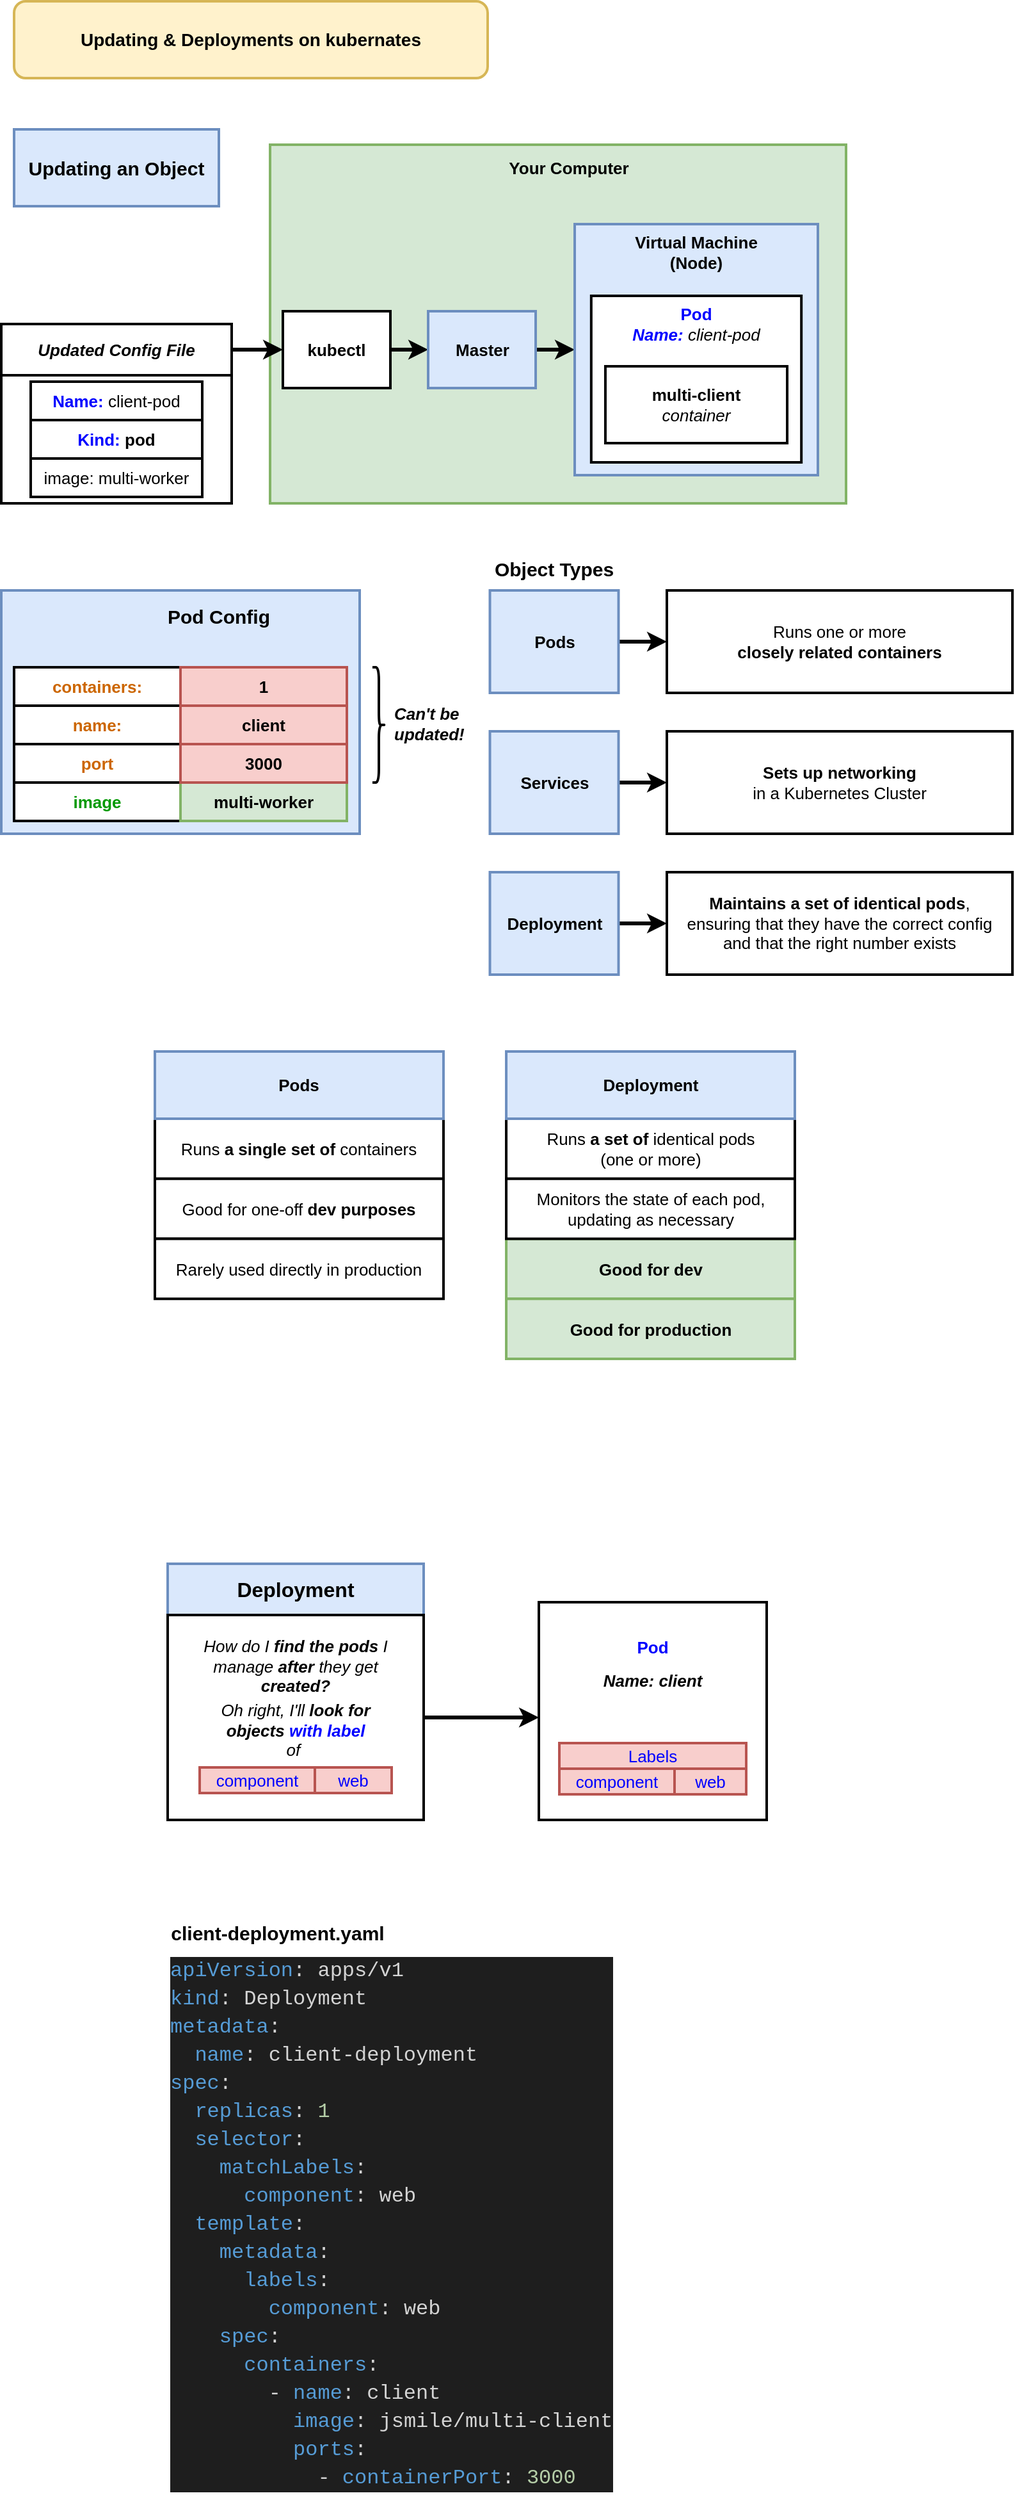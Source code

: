 <mxfile version="12.7.0" type="device"><diagram id="s4iulmh0RpMbSmTk0R0o" name="Page-1"><mxGraphModel dx="819" dy="-369" grid="1" gridSize="10" guides="1" tooltips="1" connect="1" arrows="1" fold="1" page="1" pageScale="1" pageWidth="827" pageHeight="1169" math="0" shadow="0"><root><mxCell id="0"/><mxCell id="1" parent="0"/><mxCell id="NEUlbo3qenS7WWTVkk4A-1" value="&lt;font style=&quot;font-size: 14px&quot;&gt;&lt;b&gt;Updating &amp;amp; Deployments on kubernates&lt;/b&gt;&lt;/font&gt;" style="rounded=1;whiteSpace=wrap;html=1;strokeWidth=2;fillColor=#fff2cc;strokeColor=#d6b656;" vertex="1" parent="1"><mxGeometry x="40" y="1180" width="370" height="60" as="geometry"/></mxCell><mxCell id="NEUlbo3qenS7WWTVkk4A-2" value="" style="rounded=0;whiteSpace=wrap;html=1;strokeWidth=2;fontSize=13;align=left;fillColor=#d5e8d4;strokeColor=#82b366;" vertex="1" parent="1"><mxGeometry x="240" y="1292" width="450" height="280" as="geometry"/></mxCell><mxCell id="NEUlbo3qenS7WWTVkk4A-3" value="Your Computer" style="text;html=1;strokeColor=none;fillColor=none;align=center;verticalAlign=middle;whiteSpace=wrap;rounded=0;fontSize=13;fontStyle=1" vertex="1" parent="1"><mxGeometry x="410" y="1300" width="126.5" height="20" as="geometry"/></mxCell><mxCell id="NEUlbo3qenS7WWTVkk4A-5" style="edgeStyle=orthogonalEdgeStyle;rounded=0;html=1;exitX=1;exitY=0.5;entryX=0;entryY=0.5;jettySize=auto;orthogonalLoop=1;strokeWidth=3;fontSize=13;" edge="1" parent="1" source="NEUlbo3qenS7WWTVkk4A-6" target="NEUlbo3qenS7WWTVkk4A-8"><mxGeometry relative="1" as="geometry"/></mxCell><mxCell id="NEUlbo3qenS7WWTVkk4A-6" value="kubectl" style="rounded=0;whiteSpace=wrap;html=1;strokeWidth=2;fontSize=13;align=center;fontStyle=1" vertex="1" parent="1"><mxGeometry x="250" y="1422" width="84" height="60" as="geometry"/></mxCell><mxCell id="NEUlbo3qenS7WWTVkk4A-44" style="edgeStyle=orthogonalEdgeStyle;rounded=0;orthogonalLoop=1;jettySize=auto;html=1;entryX=0;entryY=0.5;entryDx=0;entryDy=0;fontSize=13;strokeWidth=3;" edge="1" parent="1" source="NEUlbo3qenS7WWTVkk4A-8" target="NEUlbo3qenS7WWTVkk4A-4"><mxGeometry relative="1" as="geometry"/></mxCell><mxCell id="NEUlbo3qenS7WWTVkk4A-8" value="Master" style="rounded=0;whiteSpace=wrap;html=1;strokeWidth=2;fontSize=13;align=center;fillColor=#dae8fc;strokeColor=#6c8ebf;fontStyle=1" vertex="1" parent="1"><mxGeometry x="363.5" y="1422" width="84" height="60" as="geometry"/></mxCell><mxCell id="NEUlbo3qenS7WWTVkk4A-9" style="edgeStyle=orthogonalEdgeStyle;rounded=0;html=1;exitX=1;exitY=0.5;jettySize=auto;orthogonalLoop=1;strokeWidth=3;fontSize=13;" edge="1" parent="1" source="NEUlbo3qenS7WWTVkk4A-10" target="NEUlbo3qenS7WWTVkk4A-6"><mxGeometry relative="1" as="geometry"/></mxCell><mxCell id="NEUlbo3qenS7WWTVkk4A-10" value="&lt;b&gt;Updated Config File&lt;/b&gt;" style="rounded=0;whiteSpace=wrap;html=1;strokeWidth=2;fontSize=13;align=center;fontStyle=2" vertex="1" parent="1"><mxGeometry x="30" y="1432" width="180" height="40" as="geometry"/></mxCell><mxCell id="NEUlbo3qenS7WWTVkk4A-13" value="" style="rounded=0;whiteSpace=wrap;html=1;strokeWidth=2;fontSize=13;align=center;fontStyle=2" vertex="1" parent="1"><mxGeometry x="30" y="1472" width="180" height="100" as="geometry"/></mxCell><mxCell id="NEUlbo3qenS7WWTVkk4A-14" value="&lt;b&gt;&lt;font color=&quot;#0000ff&quot;&gt;Name:&lt;/font&gt;&lt;/b&gt; client-pod" style="rounded=0;whiteSpace=wrap;html=1;strokeWidth=2;fontSize=13;align=center;" vertex="1" parent="1"><mxGeometry x="53" y="1477" width="134" height="30" as="geometry"/></mxCell><mxCell id="NEUlbo3qenS7WWTVkk4A-15" value="&lt;b&gt;&lt;font color=&quot;#0000ff&quot;&gt;Kind:&lt;/font&gt;&lt;/b&gt; &lt;b&gt;pod&lt;/b&gt;" style="rounded=0;whiteSpace=wrap;html=1;strokeWidth=2;fontSize=13;align=center;" vertex="1" parent="1"><mxGeometry x="53" y="1507" width="134" height="30" as="geometry"/></mxCell><mxCell id="NEUlbo3qenS7WWTVkk4A-16" value="image: multi-worker" style="rounded=0;whiteSpace=wrap;html=1;strokeWidth=2;fontSize=13;align=center;" vertex="1" parent="1"><mxGeometry x="53" y="1537" width="134" height="30" as="geometry"/></mxCell><mxCell id="NEUlbo3qenS7WWTVkk4A-41" value="&lt;span&gt;&lt;font style=&quot;font-size: 15px&quot;&gt;Updating an Object&lt;/font&gt;&lt;/span&gt;" style="rounded=0;whiteSpace=wrap;html=1;strokeWidth=2;fontSize=13;align=center;fillColor=#dae8fc;strokeColor=#6c8ebf;fontStyle=1" vertex="1" parent="1"><mxGeometry x="40" y="1280" width="160" height="60" as="geometry"/></mxCell><mxCell id="NEUlbo3qenS7WWTVkk4A-45" value="" style="group;fontStyle=1" vertex="1" connectable="0" parent="1"><mxGeometry x="478" y="1354" width="190" height="196" as="geometry"/></mxCell><mxCell id="NEUlbo3qenS7WWTVkk4A-4" value="&lt;b&gt;Virtual Machine&lt;br style=&quot;font-size: 13px&quot;&gt;(Node)&lt;br style=&quot;font-size: 13px&quot;&gt;&lt;br style=&quot;font-size: 13px&quot;&gt;&lt;br style=&quot;font-size: 13px&quot;&gt;&lt;br style=&quot;font-size: 13px&quot;&gt;&lt;br style=&quot;font-size: 13px&quot;&gt;&lt;br style=&quot;font-size: 13px&quot;&gt;&lt;br style=&quot;font-size: 13px&quot;&gt;&lt;br style=&quot;font-size: 13px&quot;&gt;&lt;br style=&quot;font-size: 13px&quot;&gt;&lt;br style=&quot;font-size: 13px&quot;&gt;&lt;br style=&quot;font-size: 13px&quot;&gt;&lt;/b&gt;&lt;br style=&quot;font-size: 13px&quot;&gt;&lt;div style=&quot;text-align: center ; font-size: 13px&quot;&gt;&lt;/div&gt;" style="rounded=0;whiteSpace=wrap;html=1;strokeWidth=2;fontSize=13;align=center;fillColor=#dae8fc;strokeColor=#6c8ebf;verticalAlign=top;" vertex="1" parent="NEUlbo3qenS7WWTVkk4A-45"><mxGeometry width="190" height="196" as="geometry"/></mxCell><mxCell id="NEUlbo3qenS7WWTVkk4A-11" value="&lt;b&gt;&lt;font color=&quot;#0000ff&quot;&gt;Pod&lt;/font&gt;&lt;/b&gt;&lt;br style=&quot;font-size: 13px&quot;&gt;&lt;i style=&quot;font-size: 13px&quot;&gt;&lt;b&gt;&lt;font color=&quot;#0000ff&quot;&gt;Name:&lt;/font&gt;&lt;/b&gt; client-pod&lt;/i&gt;&lt;br style=&quot;font-size: 13px&quot;&gt;&lt;br style=&quot;font-size: 13px&quot;&gt;&lt;br style=&quot;font-size: 13px&quot;&gt;&lt;br style=&quot;font-size: 13px&quot;&gt;" style="rounded=0;whiteSpace=wrap;html=1;strokeWidth=2;fontSize=13;align=center;verticalAlign=top;" vertex="1" parent="NEUlbo3qenS7WWTVkk4A-45"><mxGeometry x="12.913" y="56" width="164.175" height="130" as="geometry"/></mxCell><mxCell id="NEUlbo3qenS7WWTVkk4A-12" value="&lt;b style=&quot;font-size: 13px;&quot;&gt;multi-client&lt;/b&gt;&lt;br style=&quot;font-size: 13px;&quot;&gt;&lt;i style=&quot;font-size: 13px;&quot;&gt;container&lt;/i&gt;&lt;br style=&quot;font-size: 13px;&quot;&gt;" style="rounded=0;whiteSpace=wrap;html=1;strokeWidth=2;fontSize=13;align=center;" vertex="1" parent="NEUlbo3qenS7WWTVkk4A-45"><mxGeometry x="23.981" y="111" width="142.039" height="60" as="geometry"/></mxCell><mxCell id="NEUlbo3qenS7WWTVkk4A-72" style="edgeStyle=orthogonalEdgeStyle;rounded=0;html=1;exitX=1;exitY=0.5;jettySize=auto;orthogonalLoop=1;strokeWidth=3;fontSize=16;" edge="1" parent="1" source="NEUlbo3qenS7WWTVkk4A-79" target="NEUlbo3qenS7WWTVkk4A-74"><mxGeometry relative="1" as="geometry"/></mxCell><mxCell id="NEUlbo3qenS7WWTVkk4A-73" style="edgeStyle=orthogonalEdgeStyle;rounded=0;html=1;exitX=1;exitY=0.5;jettySize=auto;orthogonalLoop=1;strokeWidth=3;fontSize=16;" edge="1" parent="1" source="NEUlbo3qenS7WWTVkk4A-81" target="NEUlbo3qenS7WWTVkk4A-75"><mxGeometry relative="1" as="geometry"/></mxCell><mxCell id="NEUlbo3qenS7WWTVkk4A-74" value="Runs one or more &lt;br&gt;&lt;b&gt;closely related containers&lt;/b&gt;" style="rounded=0;whiteSpace=wrap;html=1;strokeWidth=2;fontSize=13;align=center;" vertex="1" parent="1"><mxGeometry x="550" y="1640" width="270" height="80" as="geometry"/></mxCell><mxCell id="NEUlbo3qenS7WWTVkk4A-75" value="&lt;b&gt;Sets up networking&lt;/b&gt; &lt;br&gt;in a Kubernetes Cluster" style="rounded=0;whiteSpace=wrap;html=1;strokeWidth=2;fontSize=13;align=center;" vertex="1" parent="1"><mxGeometry x="550" y="1750" width="270" height="80" as="geometry"/></mxCell><mxCell id="NEUlbo3qenS7WWTVkk4A-76" style="edgeStyle=orthogonalEdgeStyle;rounded=0;html=1;exitX=1;exitY=0.5;jettySize=auto;orthogonalLoop=1;strokeWidth=3;fontSize=16;" edge="1" parent="1" source="NEUlbo3qenS7WWTVkk4A-82" target="NEUlbo3qenS7WWTVkk4A-77"><mxGeometry relative="1" as="geometry"/></mxCell><mxCell id="NEUlbo3qenS7WWTVkk4A-77" value="&lt;b&gt;Maintains a set of identical pods&lt;/b&gt;, &lt;br&gt;ensuring that they have the correct config &lt;br&gt;and that the right number exists" style="rounded=0;whiteSpace=wrap;html=1;strokeWidth=2;fontSize=13;align=center;" vertex="1" parent="1"><mxGeometry x="550" y="1860" width="270" height="80" as="geometry"/></mxCell><mxCell id="NEUlbo3qenS7WWTVkk4A-78" value="" style="group" vertex="1" connectable="0" parent="1"><mxGeometry x="410" y="1590" width="104" height="350" as="geometry"/></mxCell><mxCell id="NEUlbo3qenS7WWTVkk4A-79" value="Pods" style="rounded=0;whiteSpace=wrap;html=1;strokeWidth=2;fontSize=13;align=center;fillColor=#dae8fc;strokeColor=#6c8ebf;fontStyle=1" vertex="1" parent="NEUlbo3qenS7WWTVkk4A-78"><mxGeometry x="1.748" y="50" width="100.504" height="80" as="geometry"/></mxCell><mxCell id="NEUlbo3qenS7WWTVkk4A-80" value="Object Types" style="text;html=1;strokeColor=none;fillColor=none;align=center;verticalAlign=middle;whiteSpace=wrap;rounded=0;fontSize=15;fontStyle=1" vertex="1" parent="NEUlbo3qenS7WWTVkk4A-78"><mxGeometry y="13" width="104" height="40" as="geometry"/></mxCell><mxCell id="NEUlbo3qenS7WWTVkk4A-81" value="Services" style="rounded=0;whiteSpace=wrap;html=1;strokeWidth=2;fontSize=13;align=center;fillColor=#dae8fc;strokeColor=#6c8ebf;fontStyle=1" vertex="1" parent="NEUlbo3qenS7WWTVkk4A-78"><mxGeometry x="1.748" y="160" width="100.504" height="80" as="geometry"/></mxCell><mxCell id="NEUlbo3qenS7WWTVkk4A-82" value="Deployment" style="rounded=0;whiteSpace=wrap;html=1;strokeWidth=2;fontSize=13;align=center;fillColor=#dae8fc;strokeColor=#6c8ebf;fontStyle=1" vertex="1" parent="NEUlbo3qenS7WWTVkk4A-78"><mxGeometry x="1.748" y="270" width="100.504" height="80" as="geometry"/></mxCell><mxCell id="NEUlbo3qenS7WWTVkk4A-60" value="" style="rounded=0;whiteSpace=wrap;html=1;strokeWidth=2;fontSize=21;align=center;fillColor=#dae8fc;strokeColor=#6c8ebf;verticalAlign=top;" vertex="1" parent="1"><mxGeometry x="30" y="1640" width="280" height="190" as="geometry"/></mxCell><mxCell id="NEUlbo3qenS7WWTVkk4A-69" value="Pod Config" style="text;html=1;strokeColor=none;fillColor=none;align=center;verticalAlign=middle;whiteSpace=wrap;rounded=0;fontSize=15;fontStyle=1" vertex="1" parent="1"><mxGeometry x="130.0" y="1650" width="140" height="20" as="geometry"/></mxCell><mxCell id="NEUlbo3qenS7WWTVkk4A-70" value="" style="shape=curlyBracket;whiteSpace=wrap;html=1;rounded=1;strokeWidth=2;fontSize=13;align=center;rotation=-180;fontStyle=1" vertex="1" parent="1"><mxGeometry x="320" y="1700" width="10" height="90" as="geometry"/></mxCell><mxCell id="NEUlbo3qenS7WWTVkk4A-71" value="Can't be updated!" style="text;html=1;strokeColor=none;fillColor=none;align=left;verticalAlign=middle;whiteSpace=wrap;rounded=0;fontSize=13;fontStyle=3" vertex="1" parent="1"><mxGeometry x="335" y="1735" width="75" height="18" as="geometry"/></mxCell><mxCell id="NEUlbo3qenS7WWTVkk4A-61" value="&lt;font color=&quot;#009900&quot;&gt;image&lt;/font&gt;" style="rounded=0;whiteSpace=wrap;html=1;strokeWidth=2;fontSize=13;align=center;fontStyle=1" vertex="1" parent="1"><mxGeometry x="40" y="1790" width="130" height="30" as="geometry"/></mxCell><mxCell id="NEUlbo3qenS7WWTVkk4A-62" value="multi-worker" style="rounded=0;whiteSpace=wrap;html=1;strokeWidth=2;fontSize=13;align=center;fillColor=#d5e8d4;strokeColor=#82b366;fontStyle=1" vertex="1" parent="1"><mxGeometry x="170" y="1790" width="130" height="30" as="geometry"/></mxCell><mxCell id="NEUlbo3qenS7WWTVkk4A-63" value="&lt;font color=&quot;#cc6600&quot;&gt;port&lt;/font&gt;" style="rounded=0;whiteSpace=wrap;html=1;strokeWidth=2;fontSize=13;align=center;fontStyle=1" vertex="1" parent="1"><mxGeometry x="40" y="1760" width="130" height="30" as="geometry"/></mxCell><mxCell id="NEUlbo3qenS7WWTVkk4A-64" value="3000" style="rounded=0;whiteSpace=wrap;html=1;strokeWidth=2;fontSize=13;align=center;fillColor=#f8cecc;strokeColor=#b85450;fontStyle=1" vertex="1" parent="1"><mxGeometry x="170" y="1760" width="130" height="30" as="geometry"/></mxCell><mxCell id="NEUlbo3qenS7WWTVkk4A-65" value="&lt;font color=&quot;#cc6600&quot;&gt;containers:&lt;/font&gt;" style="rounded=0;whiteSpace=wrap;html=1;strokeWidth=2;fontSize=13;align=center;fontStyle=1" vertex="1" parent="1"><mxGeometry x="40" y="1700" width="130" height="30" as="geometry"/></mxCell><mxCell id="NEUlbo3qenS7WWTVkk4A-66" value="1" style="rounded=0;whiteSpace=wrap;html=1;strokeWidth=2;fontSize=13;align=center;fillColor=#f8cecc;strokeColor=#b85450;fontStyle=1" vertex="1" parent="1"><mxGeometry x="170" y="1700" width="130" height="30" as="geometry"/></mxCell><mxCell id="NEUlbo3qenS7WWTVkk4A-67" value="&lt;font color=&quot;#cc6600&quot;&gt;name:&lt;/font&gt;" style="rounded=0;whiteSpace=wrap;html=1;strokeWidth=2;fontSize=13;align=center;fontStyle=1" vertex="1" parent="1"><mxGeometry x="40" y="1730" width="130" height="30" as="geometry"/></mxCell><mxCell id="NEUlbo3qenS7WWTVkk4A-68" value="client" style="rounded=0;whiteSpace=wrap;html=1;strokeWidth=2;fontSize=13;align=center;fillColor=#f8cecc;strokeColor=#b85450;fontStyle=1" vertex="1" parent="1"><mxGeometry x="170" y="1730" width="130" height="30" as="geometry"/></mxCell><mxCell id="NEUlbo3qenS7WWTVkk4A-85" value="" style="group" vertex="1" connectable="0" parent="1"><mxGeometry x="150" y="2000" width="500" height="240" as="geometry"/></mxCell><mxCell id="NEUlbo3qenS7WWTVkk4A-86" value="Runs &lt;b&gt;a single set of&lt;/b&gt; containers" style="rounded=0;whiteSpace=wrap;html=1;strokeWidth=2;fontSize=13;align=center;" vertex="1" parent="NEUlbo3qenS7WWTVkk4A-85"><mxGeometry y="52.5" width="225.49" height="46.875" as="geometry"/></mxCell><mxCell id="NEUlbo3qenS7WWTVkk4A-87" value="Good for one-off &lt;b&gt;dev purposes&lt;/b&gt;" style="rounded=0;whiteSpace=wrap;html=1;strokeWidth=2;fontSize=13;align=center;" vertex="1" parent="NEUlbo3qenS7WWTVkk4A-85"><mxGeometry y="99.375" width="225.49" height="46.875" as="geometry"/></mxCell><mxCell id="NEUlbo3qenS7WWTVkk4A-88" value="Rarely used directly in production" style="rounded=0;whiteSpace=wrap;html=1;strokeWidth=2;fontSize=13;align=center;" vertex="1" parent="NEUlbo3qenS7WWTVkk4A-85"><mxGeometry y="146.25" width="225.49" height="46.875" as="geometry"/></mxCell><mxCell id="NEUlbo3qenS7WWTVkk4A-89" value="Runs &lt;b&gt;a set of&lt;/b&gt; identical pods &lt;br&gt;(one or more)" style="rounded=0;whiteSpace=wrap;html=1;strokeWidth=2;fontSize=13;align=center;" vertex="1" parent="NEUlbo3qenS7WWTVkk4A-85"><mxGeometry x="274.51" y="52.5" width="225.49" height="46.875" as="geometry"/></mxCell><mxCell id="NEUlbo3qenS7WWTVkk4A-90" value="&lt;b&gt;Good for dev&lt;/b&gt;" style="rounded=0;whiteSpace=wrap;html=1;strokeWidth=2;fontSize=13;align=center;fillColor=#d5e8d4;strokeColor=#82b366;" vertex="1" parent="NEUlbo3qenS7WWTVkk4A-85"><mxGeometry x="274.51" y="146.25" width="225.49" height="46.875" as="geometry"/></mxCell><mxCell id="NEUlbo3qenS7WWTVkk4A-91" value="&lt;b&gt;Good for production&lt;/b&gt;" style="rounded=0;whiteSpace=wrap;html=1;strokeWidth=2;fontSize=13;align=center;fillColor=#d5e8d4;strokeColor=#82b366;" vertex="1" parent="NEUlbo3qenS7WWTVkk4A-85"><mxGeometry x="274.51" y="193.125" width="225.49" height="46.875" as="geometry"/></mxCell><mxCell id="NEUlbo3qenS7WWTVkk4A-92" value="Monitors the state of each pod, updating as necessary" style="rounded=0;whiteSpace=wrap;html=1;strokeWidth=2;fontSize=13;align=center;" vertex="1" parent="NEUlbo3qenS7WWTVkk4A-85"><mxGeometry x="274.51" y="99.375" width="225.49" height="46.875" as="geometry"/></mxCell><mxCell id="NEUlbo3qenS7WWTVkk4A-93" value="Pods" style="rounded=0;whiteSpace=wrap;html=1;strokeWidth=2;fontSize=13;align=center;fillColor=#dae8fc;strokeColor=#6c8ebf;fontStyle=1" vertex="1" parent="NEUlbo3qenS7WWTVkk4A-85"><mxGeometry width="225.49" height="52.5" as="geometry"/></mxCell><mxCell id="NEUlbo3qenS7WWTVkk4A-94" value="Deployment" style="rounded=0;whiteSpace=wrap;html=1;strokeWidth=2;fontSize=13;align=center;fillColor=#dae8fc;strokeColor=#6c8ebf;fontStyle=1" vertex="1" parent="NEUlbo3qenS7WWTVkk4A-85"><mxGeometry x="274.51" width="225.49" height="52.5" as="geometry"/></mxCell><mxCell id="NEUlbo3qenS7WWTVkk4A-95" value="Deployment" style="rounded=0;whiteSpace=wrap;html=1;strokeWidth=2;fontSize=16;align=center;fontStyle=1;fillColor=#dae8fc;strokeColor=#6c8ebf;" vertex="1" parent="1"><mxGeometry x="160" y="2400" width="200" height="40" as="geometry"/></mxCell><mxCell id="NEUlbo3qenS7WWTVkk4A-96" style="edgeStyle=orthogonalEdgeStyle;rounded=0;html=1;exitX=1;exitY=0.5;jettySize=auto;orthogonalLoop=1;strokeWidth=3;fontSize=13;" edge="1" parent="1" source="NEUlbo3qenS7WWTVkk4A-97"><mxGeometry relative="1" as="geometry"><mxPoint x="450" y="2520" as="targetPoint"/></mxGeometry></mxCell><mxCell id="NEUlbo3qenS7WWTVkk4A-97" value="" style="rounded=0;whiteSpace=wrap;html=1;strokeWidth=2;fontSize=16;align=center;" vertex="1" parent="1"><mxGeometry x="160" y="2440" width="200" height="160" as="geometry"/></mxCell><mxCell id="NEUlbo3qenS7WWTVkk4A-98" value="&lt;font style=&quot;font-size: 13px&quot;&gt;&lt;b&gt;&lt;font color=&quot;#0000ff&quot;&gt;Pod&lt;/font&gt;&lt;br&gt;&lt;i&gt;Name: client&lt;/i&gt;&lt;/b&gt;&lt;br&gt;&lt;br&gt;&lt;br&gt;&lt;br&gt;&lt;/font&gt;" style="rounded=0;whiteSpace=wrap;html=1;strokeWidth=2;fontSize=22;align=center;" vertex="1" parent="1"><mxGeometry x="450" y="2430" width="178" height="170" as="geometry"/></mxCell><mxCell id="NEUlbo3qenS7WWTVkk4A-99" value="How do I &lt;b&gt;find the pods&lt;/b&gt; I manage &lt;b&gt;after&lt;/b&gt; they get &lt;b&gt;created?&lt;/b&gt;" style="text;html=1;strokeColor=none;fillColor=none;align=center;verticalAlign=middle;whiteSpace=wrap;rounded=0;fontSize=13;fontStyle=2" vertex="1" parent="1"><mxGeometry x="185" y="2450" width="150" height="60" as="geometry"/></mxCell><mxCell id="NEUlbo3qenS7WWTVkk4A-100" style="edgeStyle=orthogonalEdgeStyle;rounded=0;html=1;exitX=0.5;exitY=0;entryX=0.5;entryY=0;jettySize=auto;orthogonalLoop=1;strokeWidth=3;fontSize=13;" edge="1" parent="1" source="NEUlbo3qenS7WWTVkk4A-99" target="NEUlbo3qenS7WWTVkk4A-99"><mxGeometry relative="1" as="geometry"/></mxCell><mxCell id="NEUlbo3qenS7WWTVkk4A-101" value="&lt;i&gt;Oh right, I'll &lt;b&gt;look for objects&lt;/b&gt; &lt;b&gt;&lt;font color=&quot;#0000ff&quot;&gt;with label &lt;/font&gt;&lt;/b&gt;of&amp;nbsp;&lt;/i&gt;" style="text;html=1;strokeColor=none;fillColor=none;align=center;verticalAlign=middle;whiteSpace=wrap;rounded=0;fontSize=13;" vertex="1" parent="1"><mxGeometry x="200" y="2520" width="120" height="20" as="geometry"/></mxCell><mxCell id="NEUlbo3qenS7WWTVkk4A-102" value="component" style="rounded=0;whiteSpace=wrap;html=1;strokeWidth=2;fontSize=13;align=center;fillColor=#f8cecc;strokeColor=#b85450;fontColor=#0000FF;" vertex="1" parent="1"><mxGeometry x="185" y="2559" width="90" height="20" as="geometry"/></mxCell><mxCell id="NEUlbo3qenS7WWTVkk4A-103" value="web" style="rounded=0;whiteSpace=wrap;html=1;strokeWidth=2;fontSize=13;align=center;fillColor=#f8cecc;strokeColor=#b85450;fontColor=#0000FF;" vertex="1" parent="1"><mxGeometry x="275" y="2559" width="60" height="20" as="geometry"/></mxCell><mxCell id="NEUlbo3qenS7WWTVkk4A-104" value="&lt;font color=&quot;#0000ff&quot;&gt;component&lt;/font&gt;" style="rounded=0;whiteSpace=wrap;html=1;strokeWidth=2;fontSize=13;align=center;fillColor=#f8cecc;strokeColor=#b85450;" vertex="1" parent="1"><mxGeometry x="466" y="2560" width="90" height="20" as="geometry"/></mxCell><mxCell id="NEUlbo3qenS7WWTVkk4A-105" value="&lt;font color=&quot;#0000ff&quot;&gt;web&lt;/font&gt;" style="rounded=0;whiteSpace=wrap;html=1;strokeWidth=2;fontSize=13;align=center;fillColor=#f8cecc;strokeColor=#b85450;" vertex="1" parent="1"><mxGeometry x="556" y="2560" width="56" height="20" as="geometry"/></mxCell><mxCell id="NEUlbo3qenS7WWTVkk4A-106" value="&lt;font color=&quot;#0000ff&quot;&gt;Labels&lt;/font&gt;" style="rounded=0;whiteSpace=wrap;html=1;strokeWidth=2;fontSize=13;align=center;fillColor=#f8cecc;strokeColor=#b85450;" vertex="1" parent="1"><mxGeometry x="466" y="2540" width="146" height="20" as="geometry"/></mxCell><mxCell id="NEUlbo3qenS7WWTVkk4A-107" value="&lt;div style=&quot;color: rgb(212 , 212 , 212) ; background-color: rgb(30 , 30 , 30) ; font-family: &amp;quot;consolas&amp;quot; , &amp;quot;courier new&amp;quot; , monospace ; font-size: 16px ; line-height: 22px ; white-space: pre&quot;&gt;&lt;div&gt;&lt;span style=&quot;color: #569cd6&quot;&gt;apiVersion&lt;/span&gt;:&amp;nbsp;apps/v1&amp;nbsp;&lt;/div&gt;&lt;div&gt;&lt;span style=&quot;color: #569cd6&quot;&gt;kind&lt;/span&gt;:&amp;nbsp;Deployment&amp;nbsp;&lt;/div&gt;&lt;div&gt;&lt;span style=&quot;color: #569cd6&quot;&gt;metadata&lt;/span&gt;:&amp;nbsp;&lt;/div&gt;&lt;div&gt;&amp;nbsp;&amp;nbsp;&lt;span style=&quot;color: #569cd6&quot;&gt;name&lt;/span&gt;:&amp;nbsp;client-deployment&amp;nbsp;&lt;/div&gt;&lt;div&gt;&lt;span style=&quot;color: #569cd6&quot;&gt;spec&lt;/span&gt;:&amp;nbsp;&lt;/div&gt;&lt;div&gt;&amp;nbsp;&amp;nbsp;&lt;span style=&quot;color: #569cd6&quot;&gt;replicas&lt;/span&gt;:&amp;nbsp;&lt;span style=&quot;color: #b5cea8&quot;&gt;1&lt;/span&gt;&amp;nbsp;&lt;/div&gt;&lt;div&gt;&amp;nbsp;&amp;nbsp;&lt;span style=&quot;color: #569cd6&quot;&gt;selector&lt;/span&gt;:&amp;nbsp;&lt;/div&gt;&lt;div&gt;&amp;nbsp;&amp;nbsp;&amp;nbsp;&amp;nbsp;&lt;span style=&quot;color: #569cd6&quot;&gt;matchLabels&lt;/span&gt;:&amp;nbsp;&lt;/div&gt;&lt;div&gt;&amp;nbsp;&amp;nbsp;&amp;nbsp;&amp;nbsp;&amp;nbsp;&amp;nbsp;&lt;span style=&quot;color: #569cd6&quot;&gt;component&lt;/span&gt;:&amp;nbsp;web&amp;nbsp;&lt;/div&gt;&lt;div&gt;&amp;nbsp;&amp;nbsp;&lt;span style=&quot;color: #569cd6&quot;&gt;template&lt;/span&gt;:&amp;nbsp;&lt;/div&gt;&lt;div&gt;&amp;nbsp;&amp;nbsp;&amp;nbsp;&amp;nbsp;&lt;span style=&quot;color: #569cd6&quot;&gt;metadata&lt;/span&gt;:&amp;nbsp;&lt;/div&gt;&lt;div&gt;&amp;nbsp;&amp;nbsp;&amp;nbsp;&amp;nbsp;&amp;nbsp;&amp;nbsp;&lt;span style=&quot;color: #569cd6&quot;&gt;labels&lt;/span&gt;:&amp;nbsp;&lt;/div&gt;&lt;div&gt;&amp;nbsp;&amp;nbsp;&amp;nbsp;&amp;nbsp;&amp;nbsp;&amp;nbsp;&amp;nbsp;&amp;nbsp;&lt;span style=&quot;color: #569cd6&quot;&gt;component&lt;/span&gt;:&amp;nbsp;web&lt;/div&gt;&lt;div&gt;&amp;nbsp;&amp;nbsp;&amp;nbsp;&amp;nbsp;&lt;span style=&quot;color: #569cd6&quot;&gt;spec&lt;/span&gt;:&amp;nbsp;&lt;/div&gt;&lt;div&gt;&amp;nbsp;&amp;nbsp;&amp;nbsp;&amp;nbsp;&amp;nbsp;&amp;nbsp;&lt;span style=&quot;color: #569cd6&quot;&gt;containers&lt;/span&gt;:&lt;/div&gt;&lt;div&gt;&amp;nbsp;&amp;nbsp;&amp;nbsp;&amp;nbsp;&amp;nbsp;&amp;nbsp;&amp;nbsp;&amp;nbsp;-&amp;nbsp;&lt;span style=&quot;color: #569cd6&quot;&gt;name&lt;/span&gt;:&amp;nbsp;client&amp;nbsp;&lt;/div&gt;&lt;div&gt;&amp;nbsp;&amp;nbsp;&amp;nbsp;&amp;nbsp;&amp;nbsp;&amp;nbsp;&amp;nbsp;&amp;nbsp;&amp;nbsp;&amp;nbsp;&lt;span style=&quot;color: #569cd6&quot;&gt;image&lt;/span&gt;:&amp;nbsp;jsmile/multi-client&lt;/div&gt;&lt;div&gt;&amp;nbsp;&amp;nbsp;&amp;nbsp;&amp;nbsp;&amp;nbsp;&amp;nbsp;&amp;nbsp;&amp;nbsp;&amp;nbsp;&amp;nbsp;&lt;span style=&quot;color: #569cd6&quot;&gt;ports&lt;/span&gt;:&amp;nbsp;&lt;/div&gt;&lt;div&gt;&amp;nbsp;&amp;nbsp;&amp;nbsp;&amp;nbsp;&amp;nbsp;&amp;nbsp;&amp;nbsp;&amp;nbsp;&amp;nbsp;&amp;nbsp;&amp;nbsp;&amp;nbsp;-&amp;nbsp;&lt;span style=&quot;color: #569cd6&quot;&gt;containerPort&lt;/span&gt;:&amp;nbsp;&lt;span style=&quot;color: #b5cea8&quot;&gt;3000&lt;/span&gt;&amp;nbsp;&lt;/div&gt;&lt;/div&gt;" style="text;html=1;strokeColor=none;fillColor=none;align=left;verticalAlign=top;whiteSpace=wrap;rounded=0;fontSize=13;fontColor=#0000FF;" vertex="1" parent="1"><mxGeometry x="160" y="2700" width="325" height="430" as="geometry"/></mxCell><mxCell id="NEUlbo3qenS7WWTVkk4A-108" value="client-deployment.yaml" style="text;html=1;strokeColor=none;fillColor=none;align=center;verticalAlign=middle;whiteSpace=wrap;rounded=0;fontSize=15;fontStyle=1" vertex="1" parent="1"><mxGeometry x="151" y="2668" width="190" height="40" as="geometry"/></mxCell></root></mxGraphModel></diagram></mxfile>